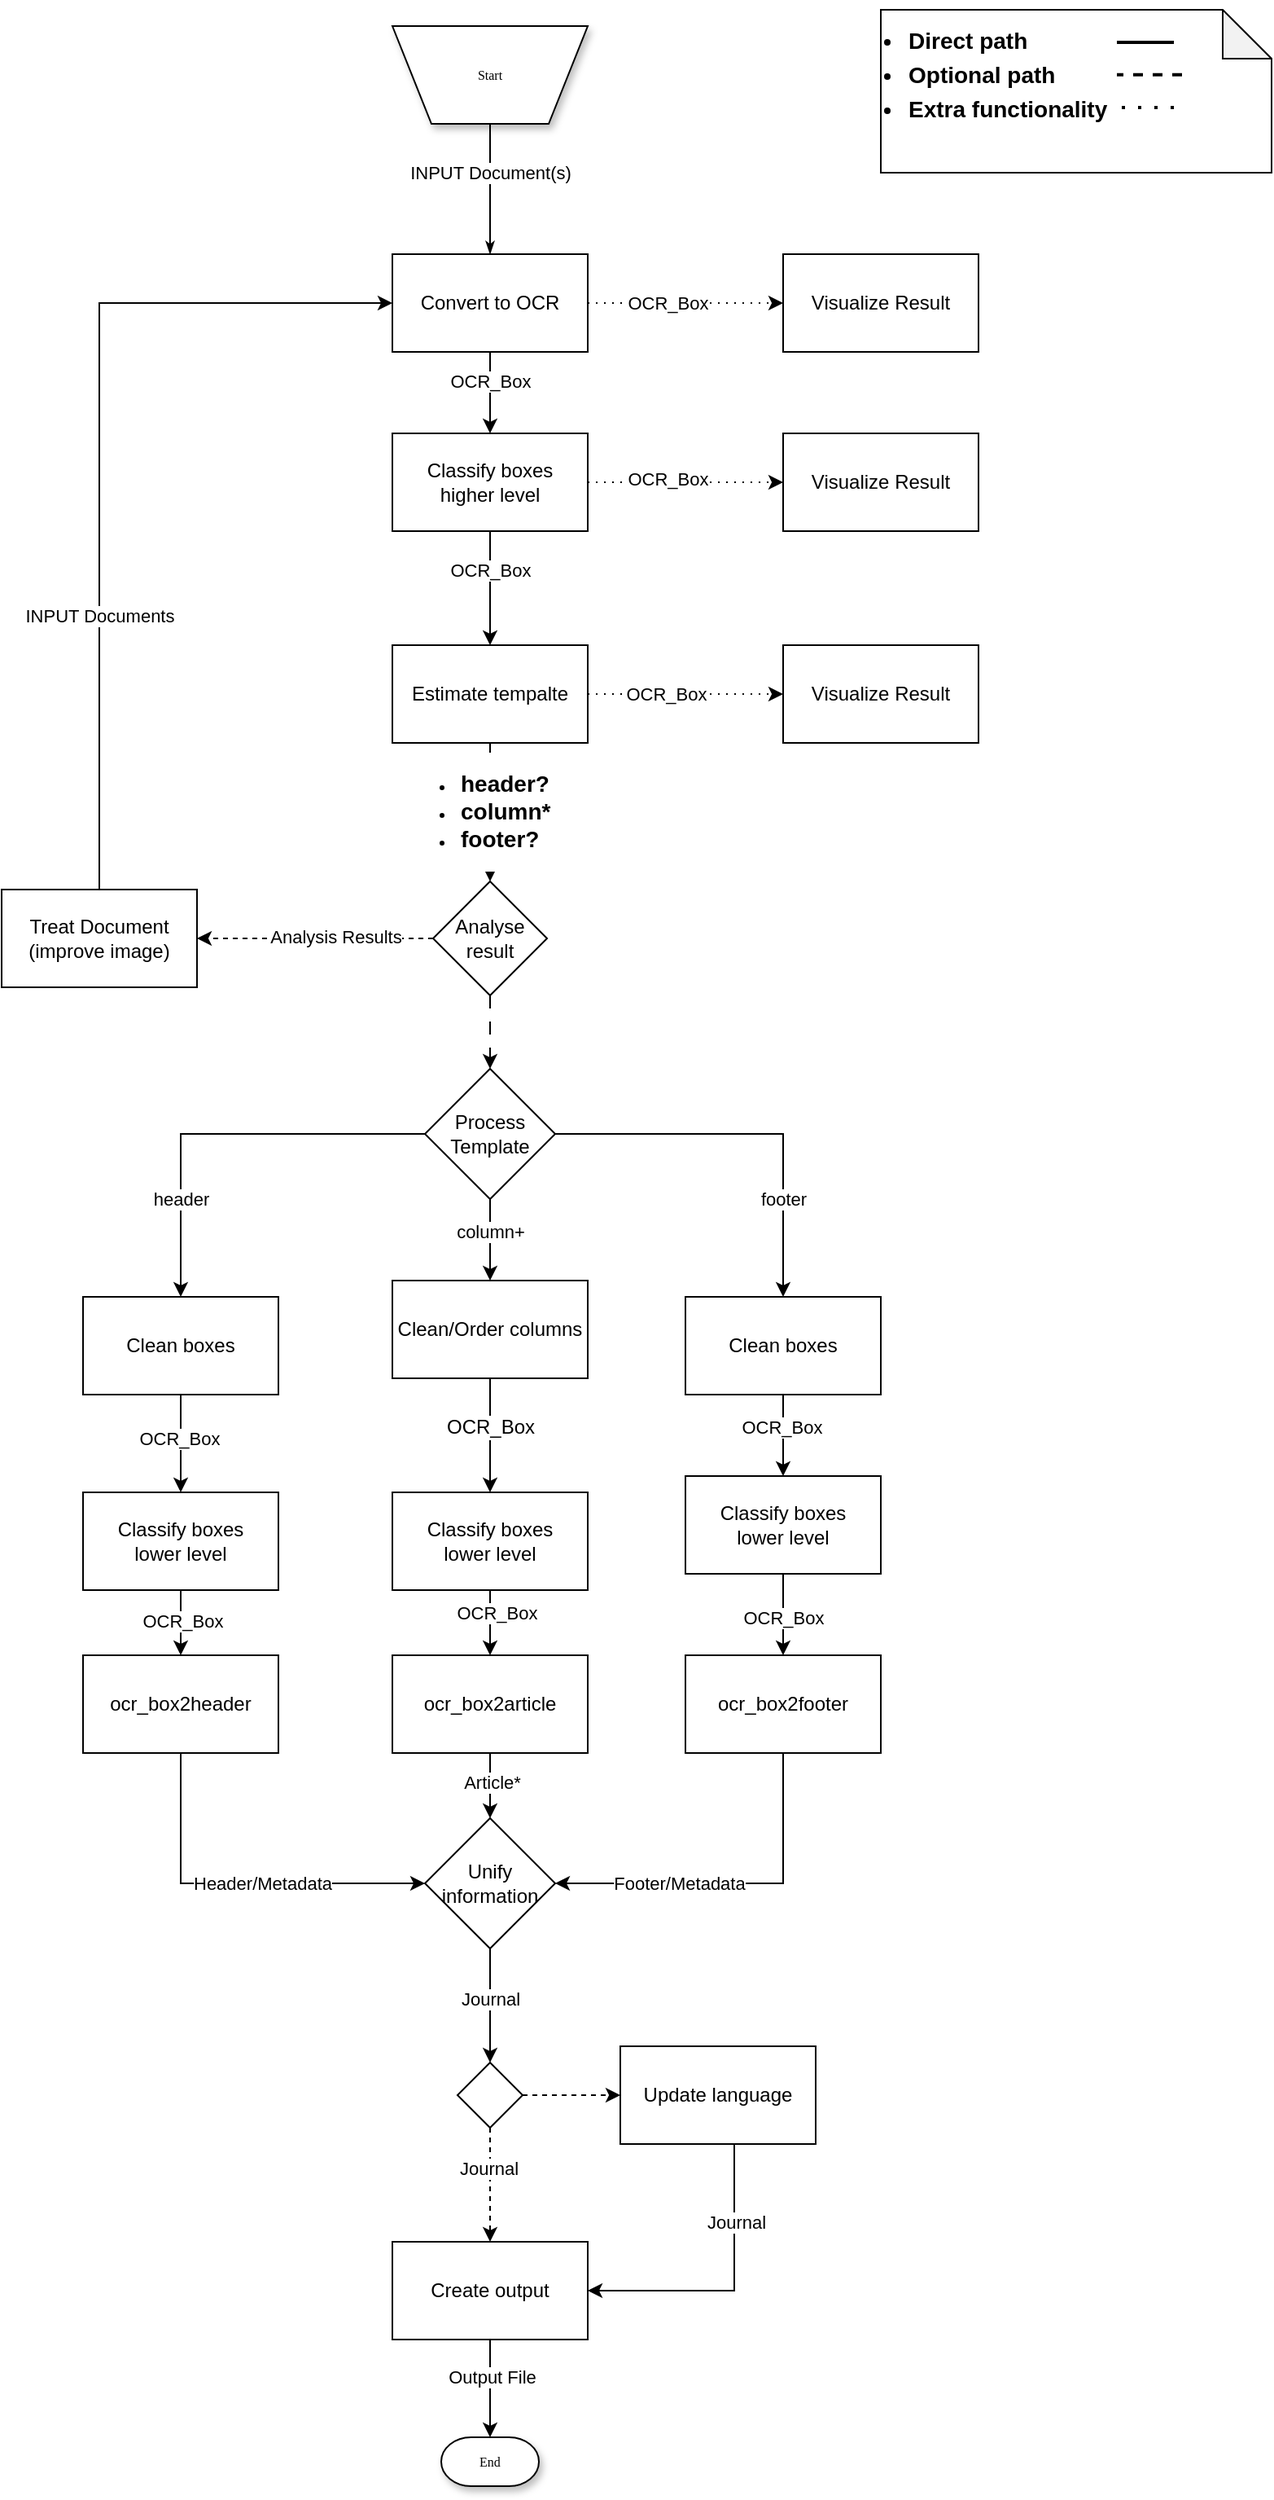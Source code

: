 <mxfile version="22.1.3" type="device">
  <diagram name="Page-1" id="edf60f1a-56cd-e834-aa8a-f176f3a09ee4">
    <mxGraphModel dx="3753" dy="1540" grid="1" gridSize="10" guides="1" tooltips="1" connect="1" arrows="1" fold="1" page="1" pageScale="1" pageWidth="1100" pageHeight="850" background="none" math="0" shadow="0">
      <root>
        <mxCell id="0" />
        <mxCell id="1" parent="0" />
        <mxCell id="60e70716793133e9-2" value="Start" style="shape=trapezoid;whiteSpace=wrap;html=1;rounded=0;shadow=1;labelBackgroundColor=none;strokeWidth=1;fontFamily=Verdana;fontSize=8;align=center;flipV=1;" parent="1" vertex="1">
          <mxGeometry x="190" y="30" width="120" height="60" as="geometry" />
        </mxCell>
        <mxCell id="60e70716793133e9-30" value="End" style="strokeWidth=1;html=1;shape=mxgraph.flowchart.terminator;whiteSpace=wrap;rounded=0;shadow=1;labelBackgroundColor=none;fontFamily=Verdana;fontSize=8;align=center;" parent="1" vertex="1">
          <mxGeometry x="220" y="1510" width="60" height="30" as="geometry" />
        </mxCell>
        <mxCell id="4AIlIs1hDgk08f1pYnpd-2" value="" style="edgeStyle=orthogonalEdgeStyle;rounded=0;html=1;labelBackgroundColor=none;startSize=5;endArrow=classicThin;endFill=1;endSize=5;jettySize=auto;orthogonalLoop=1;strokeWidth=1;fontFamily=Verdana;fontSize=8" edge="1" parent="1" source="60e70716793133e9-2" target="4AIlIs1hDgk08f1pYnpd-1">
          <mxGeometry relative="1" as="geometry">
            <mxPoint x="250" y="90" as="sourcePoint" />
            <mxPoint x="250" y="220" as="targetPoint" />
          </mxGeometry>
        </mxCell>
        <mxCell id="4AIlIs1hDgk08f1pYnpd-3" value="INPUT Document(s)" style="edgeLabel;html=1;align=center;verticalAlign=middle;resizable=0;points=[];" vertex="1" connectable="0" parent="4AIlIs1hDgk08f1pYnpd-2">
          <mxGeometry x="-0.375" y="-2" relative="1" as="geometry">
            <mxPoint x="2" y="5" as="offset" />
          </mxGeometry>
        </mxCell>
        <mxCell id="4AIlIs1hDgk08f1pYnpd-5" value="" style="edgeStyle=orthogonalEdgeStyle;rounded=0;orthogonalLoop=1;jettySize=auto;html=1;entryX=0.5;entryY=0;entryDx=0;entryDy=0;" edge="1" parent="1" source="4AIlIs1hDgk08f1pYnpd-1" target="4AIlIs1hDgk08f1pYnpd-11">
          <mxGeometry relative="1" as="geometry" />
        </mxCell>
        <mxCell id="4AIlIs1hDgk08f1pYnpd-6" value="OCR_Box" style="edgeLabel;html=1;align=center;verticalAlign=middle;resizable=0;points=[];" vertex="1" connectable="0" parent="4AIlIs1hDgk08f1pYnpd-5">
          <mxGeometry x="-0.3" relative="1" as="geometry">
            <mxPoint as="offset" />
          </mxGeometry>
        </mxCell>
        <mxCell id="4AIlIs1hDgk08f1pYnpd-1" value="Convert to OCR" style="rounded=0;whiteSpace=wrap;html=1;" vertex="1" parent="1">
          <mxGeometry x="190" y="170" width="120" height="60" as="geometry" />
        </mxCell>
        <mxCell id="4AIlIs1hDgk08f1pYnpd-8" value="" style="edgeStyle=orthogonalEdgeStyle;rounded=0;orthogonalLoop=1;jettySize=auto;html=1;entryX=0.5;entryY=0;entryDx=0;entryDy=0;" edge="1" parent="1" source="4AIlIs1hDgk08f1pYnpd-4" target="4AIlIs1hDgk08f1pYnpd-81">
          <mxGeometry relative="1" as="geometry" />
        </mxCell>
        <mxCell id="4AIlIs1hDgk08f1pYnpd-9" value="&lt;blockquote style=&quot;margin: 0 0 0 40px; border: none; padding: 0px;&quot;&gt;&lt;/blockquote&gt;&lt;ul&gt;&lt;li&gt;&lt;span style=&quot;font-size: 14px;&quot;&gt;&lt;b&gt;header?&lt;/b&gt;&lt;/span&gt;&lt;/li&gt;&lt;li&gt;&lt;span style=&quot;font-size: 14px;&quot;&gt;&lt;b&gt;column*&lt;/b&gt;&lt;/span&gt;&lt;/li&gt;&lt;li&gt;&lt;span style=&quot;font-size: 14px;&quot;&gt;&lt;b&gt;footer?&lt;/b&gt;&lt;/span&gt;&lt;/li&gt;&lt;/ul&gt;&lt;blockquote style=&quot;margin: 0 0 0 40px; border: none; padding: 0px;&quot;&gt;&lt;/blockquote&gt;" style="edgeLabel;html=1;align=left;verticalAlign=middle;resizable=0;points=[];labelPosition=center;verticalLabelPosition=middle;spacingLeft=0;" vertex="1" connectable="0" parent="4AIlIs1hDgk08f1pYnpd-8">
          <mxGeometry x="-0.018" relative="1" as="geometry">
            <mxPoint x="-60" as="offset" />
          </mxGeometry>
        </mxCell>
        <mxCell id="4AIlIs1hDgk08f1pYnpd-69" style="edgeStyle=orthogonalEdgeStyle;rounded=0;orthogonalLoop=1;jettySize=auto;html=1;dashed=1;dashPattern=1 4;entryX=0;entryY=0.5;entryDx=0;entryDy=0;" edge="1" parent="1" source="4AIlIs1hDgk08f1pYnpd-4" target="4AIlIs1hDgk08f1pYnpd-67">
          <mxGeometry relative="1" as="geometry">
            <mxPoint x="430" y="440" as="targetPoint" />
          </mxGeometry>
        </mxCell>
        <mxCell id="4AIlIs1hDgk08f1pYnpd-73" value="OCR_Box" style="edgeLabel;html=1;align=center;verticalAlign=middle;resizable=0;points=[];" vertex="1" connectable="0" parent="4AIlIs1hDgk08f1pYnpd-69">
          <mxGeometry x="-0.207" relative="1" as="geometry">
            <mxPoint as="offset" />
          </mxGeometry>
        </mxCell>
        <mxCell id="4AIlIs1hDgk08f1pYnpd-4" value="Estimate tempalte" style="rounded=0;whiteSpace=wrap;html=1;" vertex="1" parent="1">
          <mxGeometry x="190" y="410" width="120" height="60" as="geometry" />
        </mxCell>
        <mxCell id="4AIlIs1hDgk08f1pYnpd-14" value="" style="edgeStyle=orthogonalEdgeStyle;rounded=0;orthogonalLoop=1;jettySize=auto;html=1;entryX=0.5;entryY=0;entryDx=0;entryDy=0;" edge="1" parent="1" source="4AIlIs1hDgk08f1pYnpd-7" target="4AIlIs1hDgk08f1pYnpd-10">
          <mxGeometry relative="1" as="geometry" />
        </mxCell>
        <mxCell id="4AIlIs1hDgk08f1pYnpd-16" value="&lt;span style=&quot;text-align: left;&quot;&gt;&lt;font style=&quot;font-size: 12px;&quot;&gt;OCR_Box&lt;/font&gt;&lt;/span&gt;" style="edgeLabel;html=1;align=center;verticalAlign=middle;resizable=0;points=[];" vertex="1" connectable="0" parent="4AIlIs1hDgk08f1pYnpd-14">
          <mxGeometry x="-0.052" y="-1" relative="1" as="geometry">
            <mxPoint x="1" y="-3" as="offset" />
          </mxGeometry>
        </mxCell>
        <mxCell id="4AIlIs1hDgk08f1pYnpd-7" value="Clean/Order columns" style="rounded=0;whiteSpace=wrap;html=1;" vertex="1" parent="1">
          <mxGeometry x="190" y="800" width="120" height="60" as="geometry" />
        </mxCell>
        <mxCell id="4AIlIs1hDgk08f1pYnpd-22" value="" style="edgeStyle=orthogonalEdgeStyle;rounded=0;orthogonalLoop=1;jettySize=auto;html=1;" edge="1" parent="1" source="4AIlIs1hDgk08f1pYnpd-10" target="4AIlIs1hDgk08f1pYnpd-21">
          <mxGeometry relative="1" as="geometry" />
        </mxCell>
        <mxCell id="4AIlIs1hDgk08f1pYnpd-23" value="OCR_Box" style="edgeLabel;html=1;align=center;verticalAlign=middle;resizable=0;points=[];" vertex="1" connectable="0" parent="4AIlIs1hDgk08f1pYnpd-22">
          <mxGeometry x="-0.306" y="4" relative="1" as="geometry">
            <mxPoint as="offset" />
          </mxGeometry>
        </mxCell>
        <mxCell id="4AIlIs1hDgk08f1pYnpd-10" value="Classify boxes&lt;br&gt;lower level" style="rounded=0;whiteSpace=wrap;html=1;" vertex="1" parent="1">
          <mxGeometry x="190" y="930" width="120" height="60" as="geometry" />
        </mxCell>
        <mxCell id="4AIlIs1hDgk08f1pYnpd-12" value="" style="edgeStyle=orthogonalEdgeStyle;rounded=0;orthogonalLoop=1;jettySize=auto;html=1;" edge="1" parent="1" source="4AIlIs1hDgk08f1pYnpd-11" target="4AIlIs1hDgk08f1pYnpd-4">
          <mxGeometry relative="1" as="geometry" />
        </mxCell>
        <mxCell id="4AIlIs1hDgk08f1pYnpd-13" value="OCR_Box" style="edgeLabel;html=1;align=center;verticalAlign=middle;resizable=0;points=[];" vertex="1" connectable="0" parent="4AIlIs1hDgk08f1pYnpd-12">
          <mxGeometry x="-0.321" relative="1" as="geometry">
            <mxPoint as="offset" />
          </mxGeometry>
        </mxCell>
        <mxCell id="4AIlIs1hDgk08f1pYnpd-68" style="edgeStyle=orthogonalEdgeStyle;rounded=0;orthogonalLoop=1;jettySize=auto;html=1;dashed=1;dashPattern=1 4;entryX=0;entryY=0.5;entryDx=0;entryDy=0;" edge="1" parent="1" source="4AIlIs1hDgk08f1pYnpd-11" target="4AIlIs1hDgk08f1pYnpd-64">
          <mxGeometry relative="1" as="geometry">
            <mxPoint x="430" y="310" as="targetPoint" />
          </mxGeometry>
        </mxCell>
        <mxCell id="4AIlIs1hDgk08f1pYnpd-72" value="OCR_Box" style="edgeLabel;html=1;align=center;verticalAlign=middle;resizable=0;points=[];" vertex="1" connectable="0" parent="4AIlIs1hDgk08f1pYnpd-68">
          <mxGeometry x="-0.193" y="2" relative="1" as="geometry">
            <mxPoint as="offset" />
          </mxGeometry>
        </mxCell>
        <mxCell id="4AIlIs1hDgk08f1pYnpd-11" value="Classify boxes&lt;br&gt;higher level" style="rounded=0;whiteSpace=wrap;html=1;" vertex="1" parent="1">
          <mxGeometry x="190" y="280" width="120" height="60" as="geometry" />
        </mxCell>
        <mxCell id="4AIlIs1hDgk08f1pYnpd-19" value="" style="edgeStyle=orthogonalEdgeStyle;rounded=0;orthogonalLoop=1;jettySize=auto;html=1;" edge="1" parent="1" source="4AIlIs1hDgk08f1pYnpd-18" target="4AIlIs1hDgk08f1pYnpd-7">
          <mxGeometry relative="1" as="geometry" />
        </mxCell>
        <mxCell id="4AIlIs1hDgk08f1pYnpd-20" value="column+" style="edgeLabel;html=1;align=center;verticalAlign=middle;resizable=0;points=[];" vertex="1" connectable="0" parent="4AIlIs1hDgk08f1pYnpd-19">
          <mxGeometry x="-0.649" relative="1" as="geometry">
            <mxPoint y="11" as="offset" />
          </mxGeometry>
        </mxCell>
        <mxCell id="4AIlIs1hDgk08f1pYnpd-35" style="edgeStyle=orthogonalEdgeStyle;rounded=0;orthogonalLoop=1;jettySize=auto;html=1;exitX=0.5;exitY=1;exitDx=0;exitDy=0;" edge="1" parent="1" source="4AIlIs1hDgk08f1pYnpd-40" target="4AIlIs1hDgk08f1pYnpd-33">
          <mxGeometry relative="1" as="geometry" />
        </mxCell>
        <mxCell id="4AIlIs1hDgk08f1pYnpd-43" value="OCR_Box" style="edgeLabel;html=1;align=center;verticalAlign=middle;resizable=0;points=[];" vertex="1" connectable="0" parent="4AIlIs1hDgk08f1pYnpd-35">
          <mxGeometry x="-0.115" y="-1" relative="1" as="geometry">
            <mxPoint as="offset" />
          </mxGeometry>
        </mxCell>
        <mxCell id="4AIlIs1hDgk08f1pYnpd-50" style="edgeStyle=orthogonalEdgeStyle;rounded=0;orthogonalLoop=1;jettySize=auto;html=1;entryX=0.5;entryY=0;entryDx=0;entryDy=0;" edge="1" parent="1" source="4AIlIs1hDgk08f1pYnpd-18" target="4AIlIs1hDgk08f1pYnpd-47">
          <mxGeometry relative="1" as="geometry" />
        </mxCell>
        <mxCell id="4AIlIs1hDgk08f1pYnpd-51" value="footer" style="edgeLabel;html=1;align=center;verticalAlign=middle;resizable=0;points=[];" vertex="1" connectable="0" parent="4AIlIs1hDgk08f1pYnpd-50">
          <mxGeometry x="0.308" y="-2" relative="1" as="geometry">
            <mxPoint x="2" y="23" as="offset" />
          </mxGeometry>
        </mxCell>
        <mxCell id="4AIlIs1hDgk08f1pYnpd-18" value="Process Template" style="rhombus;whiteSpace=wrap;html=1;" vertex="1" parent="1">
          <mxGeometry x="210" y="670" width="80" height="80" as="geometry" />
        </mxCell>
        <mxCell id="4AIlIs1hDgk08f1pYnpd-27" value="" style="edgeStyle=orthogonalEdgeStyle;rounded=0;orthogonalLoop=1;jettySize=auto;html=1;" edge="1" parent="1" source="4AIlIs1hDgk08f1pYnpd-21" target="4AIlIs1hDgk08f1pYnpd-25">
          <mxGeometry relative="1" as="geometry" />
        </mxCell>
        <mxCell id="4AIlIs1hDgk08f1pYnpd-28" value="Article*" style="edgeLabel;html=1;align=center;verticalAlign=middle;resizable=0;points=[];" vertex="1" connectable="0" parent="4AIlIs1hDgk08f1pYnpd-27">
          <mxGeometry x="-0.089" y="1" relative="1" as="geometry">
            <mxPoint as="offset" />
          </mxGeometry>
        </mxCell>
        <mxCell id="4AIlIs1hDgk08f1pYnpd-21" value="ocr_box2article" style="rounded=0;whiteSpace=wrap;html=1;" vertex="1" parent="1">
          <mxGeometry x="190" y="1030" width="120" height="60" as="geometry" />
        </mxCell>
        <mxCell id="4AIlIs1hDgk08f1pYnpd-29" value="" style="edgeStyle=orthogonalEdgeStyle;rounded=0;orthogonalLoop=1;jettySize=auto;html=1;" edge="1" parent="1" source="4AIlIs1hDgk08f1pYnpd-25" target="4AIlIs1hDgk08f1pYnpd-74">
          <mxGeometry relative="1" as="geometry" />
        </mxCell>
        <mxCell id="4AIlIs1hDgk08f1pYnpd-30" value="Journal" style="edgeLabel;html=1;align=center;verticalAlign=middle;resizable=0;points=[];" vertex="1" connectable="0" parent="4AIlIs1hDgk08f1pYnpd-29">
          <mxGeometry x="0.369" y="1" relative="1" as="geometry">
            <mxPoint x="-1" y="-17" as="offset" />
          </mxGeometry>
        </mxCell>
        <mxCell id="4AIlIs1hDgk08f1pYnpd-25" value="Unify information" style="rhombus;whiteSpace=wrap;html=1;" vertex="1" parent="1">
          <mxGeometry x="210" y="1130" width="80" height="80" as="geometry" />
        </mxCell>
        <mxCell id="4AIlIs1hDgk08f1pYnpd-31" value="" style="edgeStyle=orthogonalEdgeStyle;rounded=0;orthogonalLoop=1;jettySize=auto;html=1;" edge="1" parent="1" source="4AIlIs1hDgk08f1pYnpd-26" target="60e70716793133e9-30">
          <mxGeometry relative="1" as="geometry" />
        </mxCell>
        <mxCell id="4AIlIs1hDgk08f1pYnpd-32" value="Output File" style="edgeLabel;html=1;align=center;verticalAlign=middle;resizable=0;points=[];" vertex="1" connectable="0" parent="4AIlIs1hDgk08f1pYnpd-31">
          <mxGeometry x="-0.239" y="1" relative="1" as="geometry">
            <mxPoint as="offset" />
          </mxGeometry>
        </mxCell>
        <mxCell id="4AIlIs1hDgk08f1pYnpd-26" value="Create output" style="rounded=0;whiteSpace=wrap;html=1;" vertex="1" parent="1">
          <mxGeometry x="190" y="1390" width="120" height="60" as="geometry" />
        </mxCell>
        <mxCell id="4AIlIs1hDgk08f1pYnpd-37" value="" style="edgeStyle=orthogonalEdgeStyle;rounded=0;orthogonalLoop=1;jettySize=auto;html=1;" edge="1" parent="1" source="4AIlIs1hDgk08f1pYnpd-33" target="4AIlIs1hDgk08f1pYnpd-34">
          <mxGeometry relative="1" as="geometry" />
        </mxCell>
        <mxCell id="4AIlIs1hDgk08f1pYnpd-38" value="OCR_Box" style="edgeLabel;html=1;align=center;verticalAlign=middle;resizable=0;points=[];" vertex="1" connectable="0" parent="4AIlIs1hDgk08f1pYnpd-37">
          <mxGeometry x="-0.061" y="1" relative="1" as="geometry">
            <mxPoint as="offset" />
          </mxGeometry>
        </mxCell>
        <mxCell id="4AIlIs1hDgk08f1pYnpd-33" value="Classify boxes&lt;br&gt;lower level" style="rounded=0;whiteSpace=wrap;html=1;" vertex="1" parent="1">
          <mxGeometry y="930" width="120" height="60" as="geometry" />
        </mxCell>
        <mxCell id="4AIlIs1hDgk08f1pYnpd-44" style="edgeStyle=orthogonalEdgeStyle;rounded=0;orthogonalLoop=1;jettySize=auto;html=1;entryX=0;entryY=0.5;entryDx=0;entryDy=0;" edge="1" parent="1" source="4AIlIs1hDgk08f1pYnpd-34" target="4AIlIs1hDgk08f1pYnpd-25">
          <mxGeometry relative="1" as="geometry">
            <Array as="points">
              <mxPoint x="60" y="1170" />
            </Array>
          </mxGeometry>
        </mxCell>
        <mxCell id="4AIlIs1hDgk08f1pYnpd-46" value="Header/Metadata" style="edgeLabel;html=1;align=center;verticalAlign=middle;resizable=0;points=[];" vertex="1" connectable="0" parent="4AIlIs1hDgk08f1pYnpd-44">
          <mxGeometry x="0.085" y="1" relative="1" as="geometry">
            <mxPoint x="5" y="1" as="offset" />
          </mxGeometry>
        </mxCell>
        <mxCell id="4AIlIs1hDgk08f1pYnpd-34" value="ocr_box2header" style="rounded=0;whiteSpace=wrap;html=1;" vertex="1" parent="1">
          <mxGeometry y="1030" width="120" height="60" as="geometry" />
        </mxCell>
        <mxCell id="4AIlIs1hDgk08f1pYnpd-41" value="" style="edgeStyle=orthogonalEdgeStyle;rounded=0;orthogonalLoop=1;jettySize=auto;html=1;exitX=0;exitY=0.5;exitDx=0;exitDy=0;" edge="1" parent="1" source="4AIlIs1hDgk08f1pYnpd-18" target="4AIlIs1hDgk08f1pYnpd-40">
          <mxGeometry relative="1" as="geometry">
            <mxPoint x="210" y="710" as="sourcePoint" />
            <mxPoint x="60" y="930" as="targetPoint" />
          </mxGeometry>
        </mxCell>
        <mxCell id="4AIlIs1hDgk08f1pYnpd-42" value="header" style="edgeLabel;html=1;align=center;verticalAlign=middle;resizable=0;points=[];" vertex="1" connectable="0" parent="4AIlIs1hDgk08f1pYnpd-41">
          <mxGeometry x="-0.206" relative="1" as="geometry">
            <mxPoint x="-51" y="40" as="offset" />
          </mxGeometry>
        </mxCell>
        <mxCell id="4AIlIs1hDgk08f1pYnpd-40" value="Clean boxes" style="rounded=0;whiteSpace=wrap;html=1;" vertex="1" parent="1">
          <mxGeometry y="810" width="120" height="60" as="geometry" />
        </mxCell>
        <mxCell id="4AIlIs1hDgk08f1pYnpd-52" value="" style="edgeStyle=orthogonalEdgeStyle;rounded=0;orthogonalLoop=1;jettySize=auto;html=1;" edge="1" parent="1" source="4AIlIs1hDgk08f1pYnpd-47" target="4AIlIs1hDgk08f1pYnpd-48">
          <mxGeometry relative="1" as="geometry" />
        </mxCell>
        <mxCell id="4AIlIs1hDgk08f1pYnpd-54" value="OCR_Box" style="edgeLabel;html=1;align=center;verticalAlign=middle;resizable=0;points=[];" vertex="1" connectable="0" parent="4AIlIs1hDgk08f1pYnpd-52">
          <mxGeometry x="-0.224" y="-1" relative="1" as="geometry">
            <mxPoint as="offset" />
          </mxGeometry>
        </mxCell>
        <mxCell id="4AIlIs1hDgk08f1pYnpd-47" value="Clean boxes" style="rounded=0;whiteSpace=wrap;html=1;" vertex="1" parent="1">
          <mxGeometry x="370" y="810" width="120" height="60" as="geometry" />
        </mxCell>
        <mxCell id="4AIlIs1hDgk08f1pYnpd-53" value="" style="edgeStyle=orthogonalEdgeStyle;rounded=0;orthogonalLoop=1;jettySize=auto;html=1;" edge="1" parent="1" source="4AIlIs1hDgk08f1pYnpd-48" target="4AIlIs1hDgk08f1pYnpd-49">
          <mxGeometry relative="1" as="geometry" />
        </mxCell>
        <mxCell id="4AIlIs1hDgk08f1pYnpd-55" value="OCR_Box" style="edgeLabel;html=1;align=center;verticalAlign=middle;resizable=0;points=[];" vertex="1" connectable="0" parent="4AIlIs1hDgk08f1pYnpd-53">
          <mxGeometry x="0.08" relative="1" as="geometry">
            <mxPoint as="offset" />
          </mxGeometry>
        </mxCell>
        <mxCell id="4AIlIs1hDgk08f1pYnpd-48" value="Classify boxes&lt;br&gt;lower level" style="whiteSpace=wrap;html=1;" vertex="1" parent="1">
          <mxGeometry x="370" y="920" width="120" height="60" as="geometry" />
        </mxCell>
        <mxCell id="4AIlIs1hDgk08f1pYnpd-56" style="edgeStyle=orthogonalEdgeStyle;rounded=0;orthogonalLoop=1;jettySize=auto;html=1;entryX=1;entryY=0.5;entryDx=0;entryDy=0;" edge="1" parent="1" source="4AIlIs1hDgk08f1pYnpd-49" target="4AIlIs1hDgk08f1pYnpd-25">
          <mxGeometry relative="1" as="geometry">
            <Array as="points">
              <mxPoint x="430" y="1170" />
            </Array>
          </mxGeometry>
        </mxCell>
        <mxCell id="4AIlIs1hDgk08f1pYnpd-57" value="Footer/Metadata" style="edgeLabel;html=1;align=center;verticalAlign=middle;resizable=0;points=[];" vertex="1" connectable="0" parent="4AIlIs1hDgk08f1pYnpd-56">
          <mxGeometry x="0.31" relative="1" as="geometry">
            <mxPoint as="offset" />
          </mxGeometry>
        </mxCell>
        <mxCell id="4AIlIs1hDgk08f1pYnpd-49" value="ocr_box2footer" style="whiteSpace=wrap;html=1;" vertex="1" parent="1">
          <mxGeometry x="370" y="1030" width="120" height="60" as="geometry" />
        </mxCell>
        <mxCell id="4AIlIs1hDgk08f1pYnpd-58" value="" style="endArrow=classic;dashed=1;html=1;dashPattern=1 4;strokeWidth=1;rounded=0;exitX=1;exitY=0.5;exitDx=0;exitDy=0;startArrow=none;startFill=0;endFill=1;" edge="1" parent="1" source="4AIlIs1hDgk08f1pYnpd-1" target="4AIlIs1hDgk08f1pYnpd-60">
          <mxGeometry width="50" height="50" relative="1" as="geometry">
            <mxPoint x="340" y="350" as="sourcePoint" />
            <mxPoint x="430" y="200" as="targetPoint" />
          </mxGeometry>
        </mxCell>
        <mxCell id="4AIlIs1hDgk08f1pYnpd-71" value="OCR_Box" style="edgeLabel;html=1;align=center;verticalAlign=middle;resizable=0;points=[];" vertex="1" connectable="0" parent="4AIlIs1hDgk08f1pYnpd-58">
          <mxGeometry x="-0.193" y="-3" relative="1" as="geometry">
            <mxPoint y="-3" as="offset" />
          </mxGeometry>
        </mxCell>
        <mxCell id="4AIlIs1hDgk08f1pYnpd-60" value="Visualize Result" style="rounded=0;whiteSpace=wrap;html=1;" vertex="1" parent="1">
          <mxGeometry x="430" y="170" width="120" height="60" as="geometry" />
        </mxCell>
        <mxCell id="4AIlIs1hDgk08f1pYnpd-64" value="Visualize Result" style="rounded=0;whiteSpace=wrap;html=1;" vertex="1" parent="1">
          <mxGeometry x="430" y="280" width="120" height="60" as="geometry" />
        </mxCell>
        <mxCell id="4AIlIs1hDgk08f1pYnpd-67" value="Visualize Result" style="rounded=0;whiteSpace=wrap;html=1;" vertex="1" parent="1">
          <mxGeometry x="430" y="410" width="120" height="60" as="geometry" />
        </mxCell>
        <mxCell id="4AIlIs1hDgk08f1pYnpd-75" value="" style="edgeStyle=orthogonalEdgeStyle;rounded=0;orthogonalLoop=1;jettySize=auto;html=1;dashed=1;" edge="1" parent="1" source="4AIlIs1hDgk08f1pYnpd-74" target="4AIlIs1hDgk08f1pYnpd-26">
          <mxGeometry relative="1" as="geometry" />
        </mxCell>
        <mxCell id="4AIlIs1hDgk08f1pYnpd-76" value="Journal" style="edgeLabel;html=1;align=center;verticalAlign=middle;resizable=0;points=[];" vertex="1" connectable="0" parent="4AIlIs1hDgk08f1pYnpd-75">
          <mxGeometry x="-0.28" y="-1" relative="1" as="geometry">
            <mxPoint as="offset" />
          </mxGeometry>
        </mxCell>
        <mxCell id="4AIlIs1hDgk08f1pYnpd-78" value="" style="edgeStyle=orthogonalEdgeStyle;rounded=0;orthogonalLoop=1;jettySize=auto;html=1;dashed=1;" edge="1" parent="1" source="4AIlIs1hDgk08f1pYnpd-74" target="4AIlIs1hDgk08f1pYnpd-77">
          <mxGeometry relative="1" as="geometry" />
        </mxCell>
        <mxCell id="4AIlIs1hDgk08f1pYnpd-74" value="" style="rhombus;whiteSpace=wrap;html=1;" vertex="1" parent="1">
          <mxGeometry x="230" y="1280" width="40" height="40" as="geometry" />
        </mxCell>
        <mxCell id="4AIlIs1hDgk08f1pYnpd-79" style="edgeStyle=orthogonalEdgeStyle;rounded=0;orthogonalLoop=1;jettySize=auto;html=1;entryX=1;entryY=0.5;entryDx=0;entryDy=0;" edge="1" parent="1" source="4AIlIs1hDgk08f1pYnpd-77" target="4AIlIs1hDgk08f1pYnpd-26">
          <mxGeometry relative="1" as="geometry">
            <Array as="points">
              <mxPoint x="400" y="1420" />
            </Array>
          </mxGeometry>
        </mxCell>
        <mxCell id="4AIlIs1hDgk08f1pYnpd-80" value="Journal" style="edgeLabel;html=1;align=center;verticalAlign=middle;resizable=0;points=[];" vertex="1" connectable="0" parent="4AIlIs1hDgk08f1pYnpd-79">
          <mxGeometry x="-0.472" y="1" relative="1" as="geometry">
            <mxPoint as="offset" />
          </mxGeometry>
        </mxCell>
        <mxCell id="4AIlIs1hDgk08f1pYnpd-77" value="Update language" style="rounded=0;whiteSpace=wrap;html=1;" vertex="1" parent="1">
          <mxGeometry x="330" y="1270" width="120" height="60" as="geometry" />
        </mxCell>
        <mxCell id="4AIlIs1hDgk08f1pYnpd-82" value="" style="edgeStyle=orthogonalEdgeStyle;rounded=0;orthogonalLoop=1;jettySize=auto;html=1;dashed=1;dashPattern=8 8;" edge="1" parent="1" source="4AIlIs1hDgk08f1pYnpd-81" target="4AIlIs1hDgk08f1pYnpd-18">
          <mxGeometry relative="1" as="geometry" />
        </mxCell>
        <mxCell id="4AIlIs1hDgk08f1pYnpd-86" value="" style="edgeStyle=orthogonalEdgeStyle;rounded=0;orthogonalLoop=1;jettySize=auto;html=1;dashed=1;" edge="1" parent="1" source="4AIlIs1hDgk08f1pYnpd-81" target="4AIlIs1hDgk08f1pYnpd-83">
          <mxGeometry relative="1" as="geometry" />
        </mxCell>
        <mxCell id="4AIlIs1hDgk08f1pYnpd-87" value="Analysis Results" style="edgeLabel;html=1;align=center;verticalAlign=middle;resizable=0;points=[];" vertex="1" connectable="0" parent="4AIlIs1hDgk08f1pYnpd-86">
          <mxGeometry x="-0.168" y="-1" relative="1" as="geometry">
            <mxPoint as="offset" />
          </mxGeometry>
        </mxCell>
        <mxCell id="4AIlIs1hDgk08f1pYnpd-81" value="Analyse result" style="rhombus;whiteSpace=wrap;html=1;" vertex="1" parent="1">
          <mxGeometry x="215" y="555" width="70" height="70" as="geometry" />
        </mxCell>
        <mxCell id="4AIlIs1hDgk08f1pYnpd-85" style="edgeStyle=orthogonalEdgeStyle;rounded=0;orthogonalLoop=1;jettySize=auto;html=1;exitX=0.5;exitY=0;exitDx=0;exitDy=0;" edge="1" parent="1" source="4AIlIs1hDgk08f1pYnpd-83">
          <mxGeometry relative="1" as="geometry">
            <mxPoint x="80" y="560.0" as="sourcePoint" />
            <mxPoint x="190" y="200" as="targetPoint" />
            <Array as="points">
              <mxPoint x="10" y="200" />
            </Array>
          </mxGeometry>
        </mxCell>
        <mxCell id="4AIlIs1hDgk08f1pYnpd-88" value="INPUT Documents" style="edgeLabel;html=1;align=center;verticalAlign=middle;resizable=0;points=[];" vertex="1" connectable="0" parent="4AIlIs1hDgk08f1pYnpd-85">
          <mxGeometry x="-0.376" relative="1" as="geometry">
            <mxPoint as="offset" />
          </mxGeometry>
        </mxCell>
        <mxCell id="4AIlIs1hDgk08f1pYnpd-83" value="Treat Document&lt;br&gt;(improve image)" style="rounded=0;whiteSpace=wrap;html=1;" vertex="1" parent="1">
          <mxGeometry x="-50" y="560" width="120" height="60" as="geometry" />
        </mxCell>
        <mxCell id="4AIlIs1hDgk08f1pYnpd-90" value="" style="shape=note;whiteSpace=wrap;html=1;backgroundOutline=1;darkOpacity=0.05;" vertex="1" parent="1">
          <mxGeometry x="490" y="20" width="240" height="100" as="geometry" />
        </mxCell>
        <mxCell id="4AIlIs1hDgk08f1pYnpd-92" value="&lt;ul style=&quot;font-size: 14px; line-height: 150%;&quot;&gt;&lt;li&gt;&lt;b&gt;Direct path&lt;/b&gt;&lt;/li&gt;&lt;li&gt;&lt;b&gt;Optional path&lt;/b&gt;&lt;/li&gt;&lt;li&gt;&lt;b&gt;Extra functionality&lt;/b&gt;&lt;/li&gt;&lt;/ul&gt;" style="text;html=1;strokeColor=none;fillColor=none;align=left;verticalAlign=middle;whiteSpace=wrap;rounded=0;" vertex="1" parent="1">
          <mxGeometry x="465" y="27.5" width="170" height="65" as="geometry" />
        </mxCell>
        <mxCell id="4AIlIs1hDgk08f1pYnpd-91" value="" style="endArrow=none;html=1;rounded=0;strokeWidth=2;" edge="1" parent="1">
          <mxGeometry width="50" height="50" relative="1" as="geometry">
            <mxPoint x="670" y="40" as="sourcePoint" />
            <mxPoint x="635" y="40" as="targetPoint" />
          </mxGeometry>
        </mxCell>
        <mxCell id="4AIlIs1hDgk08f1pYnpd-94" value="" style="endArrow=none;html=1;rounded=0;strokeWidth=2;dashed=1;" edge="1" parent="1">
          <mxGeometry width="50" height="50" relative="1" as="geometry">
            <mxPoint x="675" y="59.85" as="sourcePoint" />
            <mxPoint x="635" y="59.85" as="targetPoint" />
            <Array as="points">
              <mxPoint x="635" y="59.85" />
            </Array>
          </mxGeometry>
        </mxCell>
        <mxCell id="4AIlIs1hDgk08f1pYnpd-95" value="" style="endArrow=none;html=1;rounded=0;strokeWidth=2;dashed=1;dashPattern=1 4;" edge="1" parent="1">
          <mxGeometry width="50" height="50" relative="1" as="geometry">
            <mxPoint x="670" y="80" as="sourcePoint" />
            <mxPoint x="635" y="80" as="targetPoint" />
          </mxGeometry>
        </mxCell>
      </root>
    </mxGraphModel>
  </diagram>
</mxfile>
